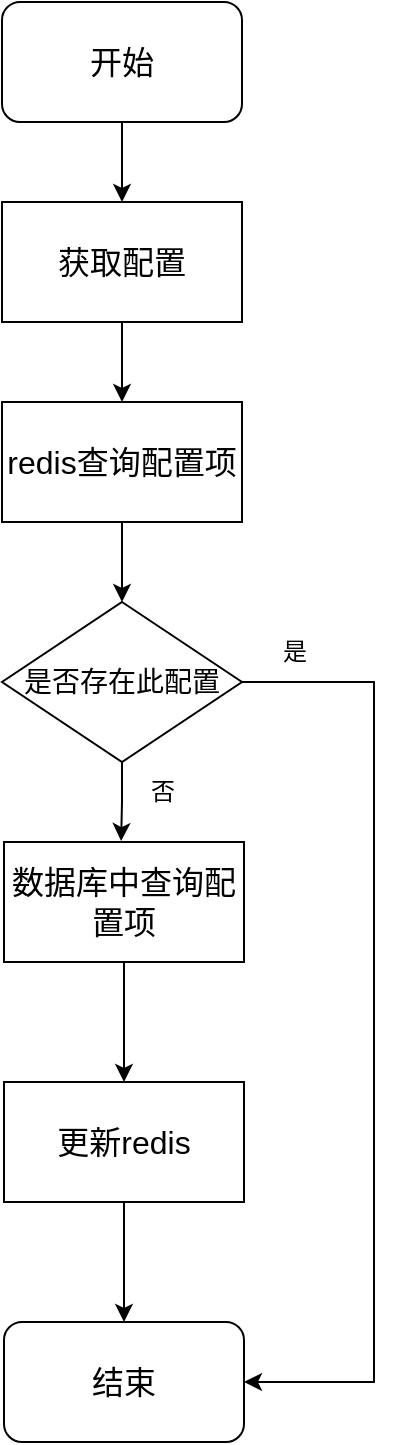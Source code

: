 <mxfile version="21.6.6" type="github">
  <diagram name="第 1 页" id="csYjpUrJPohBVBxoAVNm">
    <mxGraphModel dx="954" dy="506" grid="1" gridSize="10" guides="1" tooltips="1" connect="1" arrows="1" fold="1" page="1" pageScale="1" pageWidth="827" pageHeight="1169" math="0" shadow="0">
      <root>
        <mxCell id="0" />
        <mxCell id="1" parent="0" />
        <mxCell id="CpVF5S1lUZrK0vA175yy-1" style="edgeStyle=orthogonalEdgeStyle;rounded=0;orthogonalLoop=1;jettySize=auto;html=1;entryX=0.5;entryY=0;entryDx=0;entryDy=0;" edge="1" parent="1" source="CpVF5S1lUZrK0vA175yy-2" target="CpVF5S1lUZrK0vA175yy-4">
          <mxGeometry relative="1" as="geometry" />
        </mxCell>
        <mxCell id="CpVF5S1lUZrK0vA175yy-2" value="&lt;font style=&quot;font-size: 16px;&quot;&gt;开始&lt;/font&gt;" style="rounded=1;whiteSpace=wrap;html=1;" vertex="1" parent="1">
          <mxGeometry x="354" y="120" width="120" height="60" as="geometry" />
        </mxCell>
        <mxCell id="CpVF5S1lUZrK0vA175yy-3" style="edgeStyle=orthogonalEdgeStyle;rounded=0;orthogonalLoop=1;jettySize=auto;html=1;entryX=0.5;entryY=0;entryDx=0;entryDy=0;" edge="1" parent="1" source="CpVF5S1lUZrK0vA175yy-4" target="CpVF5S1lUZrK0vA175yy-6">
          <mxGeometry relative="1" as="geometry" />
        </mxCell>
        <mxCell id="CpVF5S1lUZrK0vA175yy-4" value="&lt;span style=&quot;font-size: 16px;&quot;&gt;获取配置&lt;/span&gt;" style="rounded=0;whiteSpace=wrap;html=1;" vertex="1" parent="1">
          <mxGeometry x="354" y="220" width="120" height="60" as="geometry" />
        </mxCell>
        <mxCell id="CpVF5S1lUZrK0vA175yy-5" style="edgeStyle=orthogonalEdgeStyle;rounded=0;orthogonalLoop=1;jettySize=auto;html=1;entryX=0.5;entryY=0;entryDx=0;entryDy=0;" edge="1" parent="1" source="CpVF5S1lUZrK0vA175yy-6">
          <mxGeometry relative="1" as="geometry">
            <mxPoint x="414" y="420" as="targetPoint" />
          </mxGeometry>
        </mxCell>
        <mxCell id="CpVF5S1lUZrK0vA175yy-6" value="&lt;font style=&quot;font-size: 16px;&quot;&gt;redis查询配置项&lt;/font&gt;" style="rounded=0;whiteSpace=wrap;html=1;" vertex="1" parent="1">
          <mxGeometry x="354" y="320" width="120" height="60" as="geometry" />
        </mxCell>
        <mxCell id="CpVF5S1lUZrK0vA175yy-7" style="edgeStyle=orthogonalEdgeStyle;rounded=0;orthogonalLoop=1;jettySize=auto;html=1;entryX=1;entryY=0.5;entryDx=0;entryDy=0;exitX=1;exitY=0.5;exitDx=0;exitDy=0;" edge="1" parent="1" source="CpVF5S1lUZrK0vA175yy-14" target="CpVF5S1lUZrK0vA175yy-12">
          <mxGeometry relative="1" as="geometry">
            <mxPoint x="475" y="650" as="sourcePoint" />
            <mxPoint x="590" y="540" as="targetPoint" />
            <Array as="points">
              <mxPoint x="540" y="460" />
              <mxPoint x="540" y="810" />
            </Array>
          </mxGeometry>
        </mxCell>
        <mxCell id="CpVF5S1lUZrK0vA175yy-10" style="edgeStyle=orthogonalEdgeStyle;rounded=0;orthogonalLoop=1;jettySize=auto;html=1;" edge="1" parent="1" source="CpVF5S1lUZrK0vA175yy-11" target="CpVF5S1lUZrK0vA175yy-12">
          <mxGeometry relative="1" as="geometry" />
        </mxCell>
        <mxCell id="CpVF5S1lUZrK0vA175yy-11" value="&lt;font style=&quot;font-size: 16px;&quot;&gt;更新redis&lt;/font&gt;" style="rounded=0;whiteSpace=wrap;html=1;" vertex="1" parent="1">
          <mxGeometry x="355" y="660" width="120" height="60" as="geometry" />
        </mxCell>
        <mxCell id="CpVF5S1lUZrK0vA175yy-12" value="&lt;font style=&quot;font-size: 16px;&quot;&gt;结束&lt;/font&gt;" style="rounded=1;whiteSpace=wrap;html=1;" vertex="1" parent="1">
          <mxGeometry x="355" y="780" width="120" height="60" as="geometry" />
        </mxCell>
        <mxCell id="CpVF5S1lUZrK0vA175yy-13" style="edgeStyle=orthogonalEdgeStyle;rounded=0;orthogonalLoop=1;jettySize=auto;html=1;entryX=0.488;entryY=-0.008;entryDx=0;entryDy=0;entryPerimeter=0;" edge="1" parent="1" source="CpVF5S1lUZrK0vA175yy-14" target="CpVF5S1lUZrK0vA175yy-16">
          <mxGeometry relative="1" as="geometry" />
        </mxCell>
        <mxCell id="CpVF5S1lUZrK0vA175yy-14" value="&lt;font style=&quot;font-size: 14px;&quot;&gt;是否存在此配置&lt;/font&gt;" style="rhombus;whiteSpace=wrap;html=1;" vertex="1" parent="1">
          <mxGeometry x="354" y="420" width="120" height="80" as="geometry" />
        </mxCell>
        <mxCell id="CpVF5S1lUZrK0vA175yy-15" style="edgeStyle=orthogonalEdgeStyle;rounded=0;orthogonalLoop=1;jettySize=auto;html=1;entryX=0.5;entryY=0;entryDx=0;entryDy=0;" edge="1" parent="1" source="CpVF5S1lUZrK0vA175yy-16" target="CpVF5S1lUZrK0vA175yy-11">
          <mxGeometry relative="1" as="geometry" />
        </mxCell>
        <mxCell id="CpVF5S1lUZrK0vA175yy-16" value="&lt;span style=&quot;font-size: 16px;&quot;&gt;数据库中查询配置项&lt;/span&gt;" style="rounded=0;whiteSpace=wrap;html=1;" vertex="1" parent="1">
          <mxGeometry x="355" y="540" width="120" height="60" as="geometry" />
        </mxCell>
        <mxCell id="CpVF5S1lUZrK0vA175yy-17" value="否" style="text;html=1;align=center;verticalAlign=middle;resizable=0;points=[];autosize=1;strokeColor=none;fillColor=none;" vertex="1" parent="1">
          <mxGeometry x="414" y="500" width="40" height="30" as="geometry" />
        </mxCell>
        <mxCell id="CpVF5S1lUZrK0vA175yy-18" value="是" style="text;html=1;align=center;verticalAlign=middle;resizable=0;points=[];autosize=1;strokeColor=none;fillColor=none;" vertex="1" parent="1">
          <mxGeometry x="480" y="430" width="40" height="30" as="geometry" />
        </mxCell>
      </root>
    </mxGraphModel>
  </diagram>
</mxfile>
